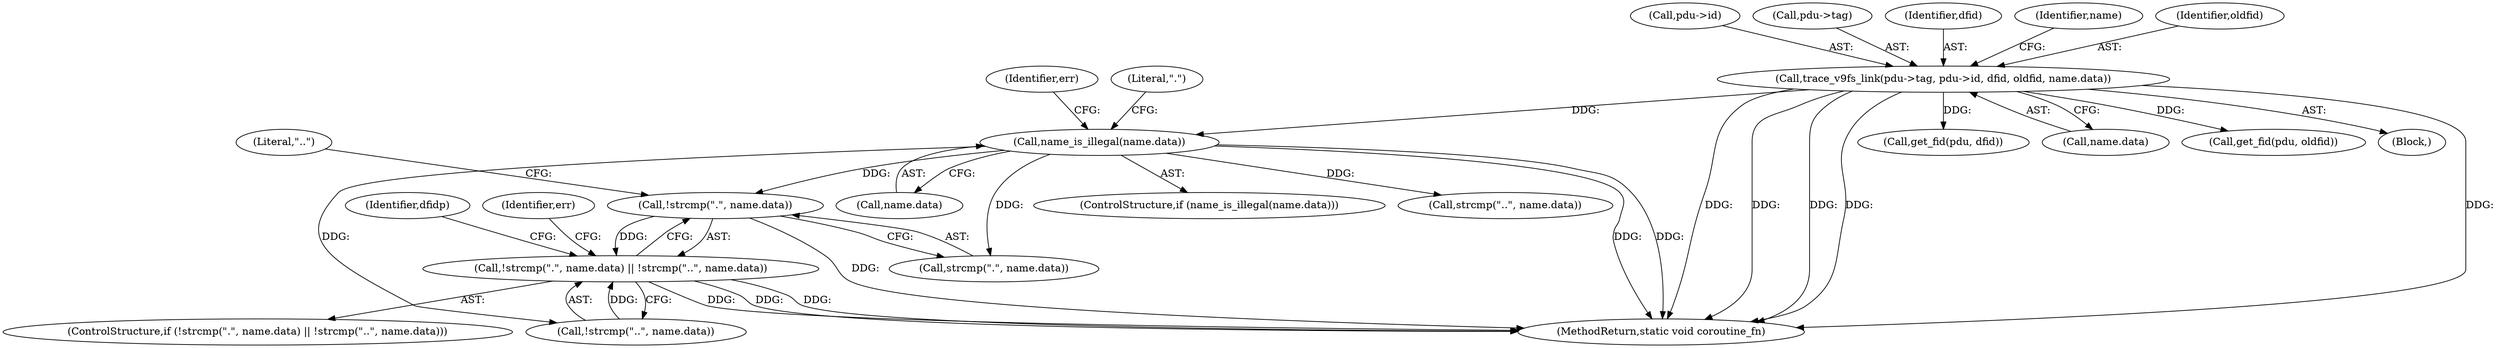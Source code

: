 digraph "0_qemu_4c1586787ff43c9acd18a56c12d720e3e6be9f7c@API" {
"1000166" [label="(Call,!strcmp(\".\", name.data))"];
"1000154" [label="(Call,name_is_illegal(name.data))"];
"1000141" [label="(Call,trace_v9fs_link(pdu->tag, pdu->id, dfid, oldfid, name.data))"];
"1000165" [label="(Call,!strcmp(\".\", name.data) || !strcmp(\"..\", name.data))"];
"1000145" [label="(Call,pdu->id)"];
"1000172" [label="(Call,!strcmp(\"..\", name.data))"];
"1000142" [label="(Call,pdu->tag)"];
"1000165" [label="(Call,!strcmp(\".\", name.data) || !strcmp(\"..\", name.data))"];
"1000185" [label="(Identifier,dfidp)"];
"1000240" [label="(MethodReturn,static void coroutine_fn)"];
"1000186" [label="(Call,get_fid(pdu, dfid))"];
"1000150" [label="(Call,name.data)"];
"1000155" [label="(Call,name.data)"];
"1000164" [label="(ControlStructure,if (!strcmp(\".\", name.data) || !strcmp(\"..\", name.data)))"];
"1000168" [label="(Literal,\".\")"];
"1000166" [label="(Call,!strcmp(\".\", name.data))"];
"1000180" [label="(Identifier,err)"];
"1000167" [label="(Call,strcmp(\".\", name.data))"];
"1000148" [label="(Identifier,dfid)"];
"1000174" [label="(Literal,\"..\")"];
"1000153" [label="(ControlStructure,if (name_is_illegal(name.data)))"];
"1000173" [label="(Call,strcmp(\"..\", name.data))"];
"1000156" [label="(Identifier,name)"];
"1000149" [label="(Identifier,oldfid)"];
"1000141" [label="(Call,trace_v9fs_link(pdu->tag, pdu->id, dfid, oldfid, name.data))"];
"1000154" [label="(Call,name_is_illegal(name.data))"];
"1000201" [label="(Call,get_fid(pdu, oldfid))"];
"1000160" [label="(Identifier,err)"];
"1000102" [label="(Block,)"];
"1000166" -> "1000165"  [label="AST: "];
"1000166" -> "1000167"  [label="CFG: "];
"1000167" -> "1000166"  [label="AST: "];
"1000174" -> "1000166"  [label="CFG: "];
"1000165" -> "1000166"  [label="CFG: "];
"1000166" -> "1000240"  [label="DDG: "];
"1000166" -> "1000165"  [label="DDG: "];
"1000154" -> "1000166"  [label="DDG: "];
"1000154" -> "1000153"  [label="AST: "];
"1000154" -> "1000155"  [label="CFG: "];
"1000155" -> "1000154"  [label="AST: "];
"1000160" -> "1000154"  [label="CFG: "];
"1000168" -> "1000154"  [label="CFG: "];
"1000154" -> "1000240"  [label="DDG: "];
"1000154" -> "1000240"  [label="DDG: "];
"1000141" -> "1000154"  [label="DDG: "];
"1000154" -> "1000167"  [label="DDG: "];
"1000154" -> "1000172"  [label="DDG: "];
"1000154" -> "1000173"  [label="DDG: "];
"1000141" -> "1000102"  [label="AST: "];
"1000141" -> "1000150"  [label="CFG: "];
"1000142" -> "1000141"  [label="AST: "];
"1000145" -> "1000141"  [label="AST: "];
"1000148" -> "1000141"  [label="AST: "];
"1000149" -> "1000141"  [label="AST: "];
"1000150" -> "1000141"  [label="AST: "];
"1000156" -> "1000141"  [label="CFG: "];
"1000141" -> "1000240"  [label="DDG: "];
"1000141" -> "1000240"  [label="DDG: "];
"1000141" -> "1000240"  [label="DDG: "];
"1000141" -> "1000240"  [label="DDG: "];
"1000141" -> "1000240"  [label="DDG: "];
"1000141" -> "1000186"  [label="DDG: "];
"1000141" -> "1000201"  [label="DDG: "];
"1000165" -> "1000164"  [label="AST: "];
"1000165" -> "1000172"  [label="CFG: "];
"1000172" -> "1000165"  [label="AST: "];
"1000180" -> "1000165"  [label="CFG: "];
"1000185" -> "1000165"  [label="CFG: "];
"1000165" -> "1000240"  [label="DDG: "];
"1000165" -> "1000240"  [label="DDG: "];
"1000165" -> "1000240"  [label="DDG: "];
"1000172" -> "1000165"  [label="DDG: "];
}
